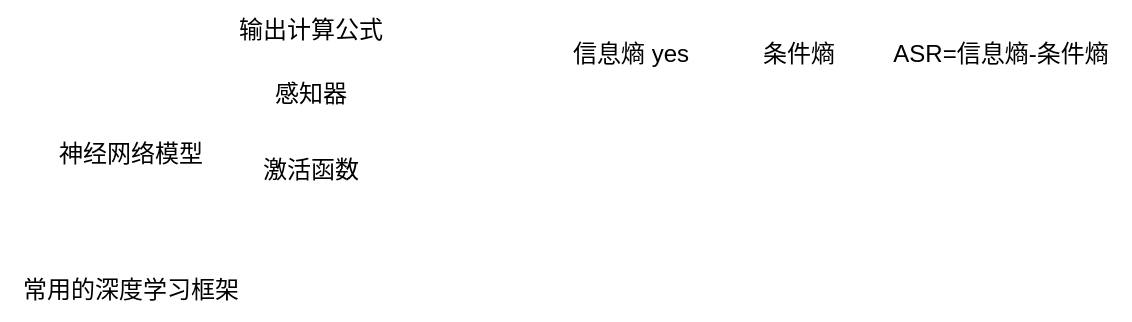 <mxfile version="21.1.8" type="github">
  <diagram name="第 1 页" id="z8W3NPQk-UQFI2Jvipfh">
    <mxGraphModel dx="1233" dy="581" grid="1" gridSize="10" guides="1" tooltips="1" connect="1" arrows="1" fold="1" page="1" pageScale="1" pageWidth="827" pageHeight="1169" math="0" shadow="0">
      <root>
        <mxCell id="0" />
        <mxCell id="1" parent="0" />
        <mxCell id="8CfekzLBDLLWZQPa8rFw-1" value="神经网络模型" style="text;html=1;align=center;verticalAlign=middle;resizable=0;points=[];autosize=1;strokeColor=none;fillColor=none;" vertex="1" parent="1">
          <mxGeometry x="30" y="130" width="100" height="30" as="geometry" />
        </mxCell>
        <mxCell id="8CfekzLBDLLWZQPa8rFw-2" value="输出计算公式" style="text;html=1;align=center;verticalAlign=middle;resizable=0;points=[];autosize=1;strokeColor=none;fillColor=none;" vertex="1" parent="1">
          <mxGeometry x="120" y="68" width="100" height="30" as="geometry" />
        </mxCell>
        <mxCell id="8CfekzLBDLLWZQPa8rFw-3" value="感知器" style="text;html=1;align=center;verticalAlign=middle;resizable=0;points=[];autosize=1;strokeColor=none;fillColor=none;" vertex="1" parent="1">
          <mxGeometry x="140" y="100" width="60" height="30" as="geometry" />
        </mxCell>
        <mxCell id="8CfekzLBDLLWZQPa8rFw-4" value="激活函数" style="text;html=1;align=center;verticalAlign=middle;resizable=0;points=[];autosize=1;strokeColor=none;fillColor=none;" vertex="1" parent="1">
          <mxGeometry x="135" y="138" width="70" height="30" as="geometry" />
        </mxCell>
        <mxCell id="8CfekzLBDLLWZQPa8rFw-5" value="信息熵 yes" style="text;html=1;align=center;verticalAlign=middle;resizable=0;points=[];autosize=1;strokeColor=none;fillColor=none;" vertex="1" parent="1">
          <mxGeometry x="290" y="80" width="80" height="30" as="geometry" />
        </mxCell>
        <mxCell id="8CfekzLBDLLWZQPa8rFw-6" value="条件熵" style="text;html=1;align=center;verticalAlign=middle;resizable=0;points=[];autosize=1;strokeColor=none;fillColor=none;" vertex="1" parent="1">
          <mxGeometry x="384" y="80" width="60" height="30" as="geometry" />
        </mxCell>
        <mxCell id="8CfekzLBDLLWZQPa8rFw-7" value="ASR=信息熵-条件熵" style="text;html=1;align=center;verticalAlign=middle;resizable=0;points=[];autosize=1;strokeColor=none;fillColor=none;" vertex="1" parent="1">
          <mxGeometry x="450" y="80" width="130" height="30" as="geometry" />
        </mxCell>
        <mxCell id="8CfekzLBDLLWZQPa8rFw-8" value="常用的深度学习框架" style="text;html=1;align=center;verticalAlign=middle;resizable=0;points=[];autosize=1;strokeColor=none;fillColor=none;" vertex="1" parent="1">
          <mxGeometry x="15" y="198" width="130" height="30" as="geometry" />
        </mxCell>
      </root>
    </mxGraphModel>
  </diagram>
</mxfile>
